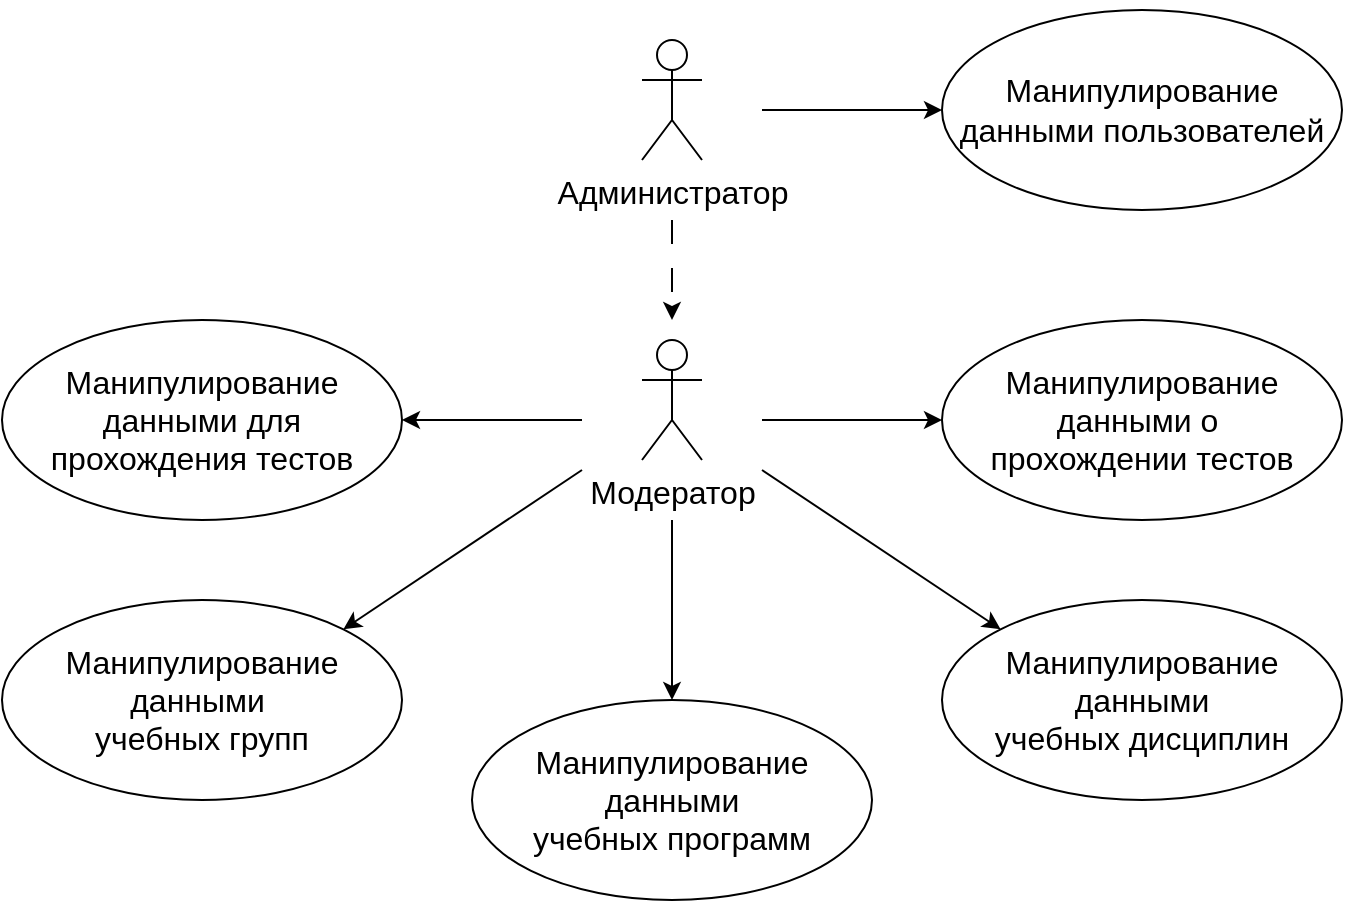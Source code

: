 <mxfile version="22.1.11" type="device" pages="2">
  <diagram name="high-level" id="cib5PJ2CwropQVvNO2wX">
    <mxGraphModel dx="1115" dy="574" grid="1" gridSize="10" guides="1" tooltips="1" connect="1" arrows="1" fold="1" page="1" pageScale="1" pageWidth="827" pageHeight="1169" math="0" shadow="0">
      <root>
        <mxCell id="0" />
        <mxCell id="1" parent="0" />
        <mxCell id="2crKL-JMs4ScqbG3693G-21" style="rounded=0;orthogonalLoop=1;jettySize=auto;html=1;exitX=1;exitY=0.5;exitDx=0;exitDy=0;entryX=0;entryY=0.5;entryDx=0;entryDy=0;" edge="1" parent="1" source="2crKL-JMs4ScqbG3693G-20" target="2crKL-JMs4ScqbG3693G-13">
          <mxGeometry relative="1" as="geometry" />
        </mxCell>
        <mxCell id="2crKL-JMs4ScqbG3693G-22" style="rounded=0;orthogonalLoop=1;jettySize=auto;html=1;exitX=0;exitY=0.5;exitDx=0;exitDy=0;entryX=1;entryY=0.5;entryDx=0;entryDy=0;" edge="1" parent="1" source="2crKL-JMs4ScqbG3693G-20" target="2crKL-JMs4ScqbG3693G-12">
          <mxGeometry relative="1" as="geometry" />
        </mxCell>
        <mxCell id="2crKL-JMs4ScqbG3693G-23" style="rounded=0;orthogonalLoop=1;jettySize=auto;html=1;exitX=0;exitY=0.75;exitDx=0;exitDy=0;entryX=1;entryY=0;entryDx=0;entryDy=0;" edge="1" parent="1" source="2crKL-JMs4ScqbG3693G-20" target="2crKL-JMs4ScqbG3693G-11">
          <mxGeometry relative="1" as="geometry" />
        </mxCell>
        <mxCell id="2crKL-JMs4ScqbG3693G-24" style="rounded=0;orthogonalLoop=1;jettySize=auto;html=1;exitX=1;exitY=0.75;exitDx=0;exitDy=0;entryX=0;entryY=0;entryDx=0;entryDy=0;" edge="1" parent="1" source="2crKL-JMs4ScqbG3693G-20" target="2crKL-JMs4ScqbG3693G-9">
          <mxGeometry relative="1" as="geometry" />
        </mxCell>
        <mxCell id="2crKL-JMs4ScqbG3693G-25" style="rounded=0;orthogonalLoop=1;jettySize=auto;html=1;exitX=0.5;exitY=1;exitDx=0;exitDy=0;entryX=0.5;entryY=0;entryDx=0;entryDy=0;" edge="1" parent="1" source="2crKL-JMs4ScqbG3693G-20" target="2crKL-JMs4ScqbG3693G-10">
          <mxGeometry relative="1" as="geometry" />
        </mxCell>
        <mxCell id="2crKL-JMs4ScqbG3693G-20" value="" style="rounded=0;whiteSpace=wrap;html=1;strokeColor=none;fillColor=none;" vertex="1" parent="1">
          <mxGeometry x="320" y="210" width="90" height="100" as="geometry" />
        </mxCell>
        <mxCell id="2crKL-JMs4ScqbG3693G-1" value="Администратор" style="shape=umlActor;verticalLabelPosition=bottom;verticalAlign=top;html=1;outlineConnect=0;fontSize=16;" vertex="1" parent="1">
          <mxGeometry x="350" y="70" width="30" height="60" as="geometry" />
        </mxCell>
        <mxCell id="2crKL-JMs4ScqbG3693G-2" value="Модератор&lt;br style=&quot;font-size: 16px;&quot;&gt;" style="shape=umlActor;verticalLabelPosition=bottom;verticalAlign=top;html=1;outlineConnect=0;fontSize=16;" vertex="1" parent="1">
          <mxGeometry x="350" y="220" width="30" height="60" as="geometry" />
        </mxCell>
        <mxCell id="2crKL-JMs4ScqbG3693G-8" value="Манипулирование&lt;br style=&quot;font-size: 16px;&quot;&gt;данными пользователей" style="ellipse;whiteSpace=wrap;html=1;fontSize=16;" vertex="1" parent="1">
          <mxGeometry x="500" y="55" width="200" height="100" as="geometry" />
        </mxCell>
        <mxCell id="2crKL-JMs4ScqbG3693G-9" value="Манипулирование данными &lt;br style=&quot;font-size: 16px;&quot;&gt;учебных дисциплин" style="ellipse;whiteSpace=wrap;html=1;fontSize=16;" vertex="1" parent="1">
          <mxGeometry x="500" y="350" width="200" height="100" as="geometry" />
        </mxCell>
        <mxCell id="2crKL-JMs4ScqbG3693G-10" value="Манипулирование&lt;br style=&quot;font-size: 16px;&quot;&gt;данными&lt;br style=&quot;font-size: 16px;&quot;&gt;учебных программ" style="ellipse;whiteSpace=wrap;html=1;fontSize=16;" vertex="1" parent="1">
          <mxGeometry x="265" y="400" width="200" height="100" as="geometry" />
        </mxCell>
        <mxCell id="2crKL-JMs4ScqbG3693G-11" value="Манипулирование&lt;br style=&quot;font-size: 16px;&quot;&gt;данными&amp;nbsp;&lt;br style=&quot;font-size: 16px;&quot;&gt;учебных групп" style="ellipse;whiteSpace=wrap;html=1;fontSize=16;" vertex="1" parent="1">
          <mxGeometry x="30" y="350" width="200" height="100" as="geometry" />
        </mxCell>
        <mxCell id="2crKL-JMs4ScqbG3693G-12" value="Манипулирование&lt;br style=&quot;font-size: 16px;&quot;&gt;данными для&lt;br style=&quot;font-size: 16px;&quot;&gt;прохождения тестов" style="ellipse;whiteSpace=wrap;html=1;fontSize=16;" vertex="1" parent="1">
          <mxGeometry x="30" y="210" width="200" height="100" as="geometry" />
        </mxCell>
        <mxCell id="2crKL-JMs4ScqbG3693G-13" value="Манипулирование&lt;br style=&quot;font-size: 16px;&quot;&gt;данными о&amp;nbsp;&lt;br style=&quot;font-size: 16px;&quot;&gt;прохождении тестов" style="ellipse;whiteSpace=wrap;html=1;fontSize=16;" vertex="1" parent="1">
          <mxGeometry x="500" y="210" width="200" height="100" as="geometry" />
        </mxCell>
        <mxCell id="2crKL-JMs4ScqbG3693G-27" style="edgeStyle=orthogonalEdgeStyle;rounded=0;orthogonalLoop=1;jettySize=auto;html=1;exitX=1;exitY=0.5;exitDx=0;exitDy=0;entryX=0;entryY=0.5;entryDx=0;entryDy=0;" edge="1" parent="1" source="2crKL-JMs4ScqbG3693G-26" target="2crKL-JMs4ScqbG3693G-8">
          <mxGeometry relative="1" as="geometry" />
        </mxCell>
        <mxCell id="2crKL-JMs4ScqbG3693G-28" style="edgeStyle=orthogonalEdgeStyle;rounded=0;orthogonalLoop=1;jettySize=auto;html=1;exitX=0.5;exitY=1;exitDx=0;exitDy=0;entryX=0.5;entryY=0;entryDx=0;entryDy=0;dashed=1;dashPattern=12 12;" edge="1" parent="1" source="2crKL-JMs4ScqbG3693G-26" target="2crKL-JMs4ScqbG3693G-20">
          <mxGeometry relative="1" as="geometry" />
        </mxCell>
        <mxCell id="2crKL-JMs4ScqbG3693G-26" value="" style="rounded=0;whiteSpace=wrap;html=1;strokeColor=none;fillColor=none;" vertex="1" parent="1">
          <mxGeometry x="320" y="50" width="90" height="110" as="geometry" />
        </mxCell>
      </root>
    </mxGraphModel>
  </diagram>
  <diagram id="1o5aqMfxNB5iiCO4z9xK" name="low-level">
    <mxGraphModel dx="1942" dy="574" grid="1" gridSize="10" guides="1" tooltips="1" connect="1" arrows="1" fold="1" page="1" pageScale="1" pageWidth="827" pageHeight="1169" math="0" shadow="0">
      <root>
        <mxCell id="0" />
        <mxCell id="1" parent="0" />
        <mxCell id="S-zSzb3fmsarwrsJ9CsU-1" value="" style="rounded=0;whiteSpace=wrap;html=1;strokeColor=none;fillColor=none;fontSize=16;" vertex="1" parent="1">
          <mxGeometry x="70" y="280" width="90" height="100" as="geometry" />
        </mxCell>
        <mxCell id="S-zSzb3fmsarwrsJ9CsU-2" value="" style="rounded=0;whiteSpace=wrap;html=1;strokeColor=none;fillColor=none;fontSize=16;" vertex="1" parent="1">
          <mxGeometry x="300" y="280" width="90" height="100" as="geometry" />
        </mxCell>
        <mxCell id="S-zSzb3fmsarwrsJ9CsU-3" value="" style="rounded=0;whiteSpace=wrap;html=1;strokeColor=none;fillColor=none;fontSize=16;" vertex="1" parent="1">
          <mxGeometry x="530" y="280" width="90" height="100" as="geometry" />
        </mxCell>
        <mxCell id="imMNVOUCiUN2tvT2xrhB-1" value="Студент" style="shape=umlActor;verticalLabelPosition=bottom;verticalAlign=top;html=1;outlineConnect=0;fontSize=16;" vertex="1" parent="1">
          <mxGeometry x="330" y="290" width="30" height="60" as="geometry" />
        </mxCell>
        <mxCell id="imMNVOUCiUN2tvT2xrhB-2" value="Преподаватель" style="shape=umlActor;verticalLabelPosition=bottom;verticalAlign=top;html=1;outlineConnect=0;fontSize=16;" vertex="1" parent="1">
          <mxGeometry x="100" y="290" width="30" height="60" as="geometry" />
        </mxCell>
        <mxCell id="imMNVOUCiUN2tvT2xrhB-3" value="Психолог" style="shape=umlActor;verticalLabelPosition=bottom;verticalAlign=top;html=1;outlineConnect=0;fontSize=16;" vertex="1" parent="1">
          <mxGeometry x="560" y="290" width="30" height="60" as="geometry" />
        </mxCell>
        <mxCell id="kF84HfVl--6pZ5xPcGjr-1" value="Создание психологических&lt;br&gt;тестов" style="ellipse;whiteSpace=wrap;html=1;fontSize=16;" vertex="1" parent="1">
          <mxGeometry x="650" y="190" width="200" height="100" as="geometry" />
        </mxCell>
        <mxCell id="kF84HfVl--6pZ5xPcGjr-2" value="Создание&lt;br&gt;учебных тестов" style="ellipse;whiteSpace=wrap;html=1;fontSize=16;" vertex="1" parent="1">
          <mxGeometry x="-160" y="190" width="200" height="100" as="geometry" />
        </mxCell>
        <mxCell id="kF84HfVl--6pZ5xPcGjr-4" value="Проверка психологических &lt;br&gt;тестов" style="ellipse;whiteSpace=wrap;html=1;fontSize=16;" vertex="1" parent="1">
          <mxGeometry x="650" y="380" width="200" height="100" as="geometry" />
        </mxCell>
        <mxCell id="kF84HfVl--6pZ5xPcGjr-5" value="Проверка&lt;br&gt;учебных тестов" style="ellipse;whiteSpace=wrap;html=1;fontSize=16;" vertex="1" parent="1">
          <mxGeometry x="-160" y="380" width="200" height="100" as="geometry" />
        </mxCell>
        <mxCell id="kF84HfVl--6pZ5xPcGjr-7" value="Просмотр результатов&lt;br&gt;психологического&lt;br&gt;тестирования" style="ellipse;whiteSpace=wrap;html=1;fontSize=16;" vertex="1" parent="1">
          <mxGeometry x="130" y="80" width="200" height="100" as="geometry" />
        </mxCell>
        <mxCell id="kF84HfVl--6pZ5xPcGjr-8" value="Просмотр результатов&lt;br&gt;учебного&lt;br&gt;тестирования" style="ellipse;whiteSpace=wrap;html=1;fontSize=16;" vertex="1" parent="1">
          <mxGeometry x="360" y="80" width="200" height="100" as="geometry" />
        </mxCell>
        <mxCell id="S-zSzb3fmsarwrsJ9CsU-8" style="rounded=0;orthogonalLoop=1;jettySize=auto;html=1;exitX=0.75;exitY=0;exitDx=0;exitDy=0;entryX=0.5;entryY=1;entryDx=0;entryDy=0;" edge="1" parent="1" source="S-zSzb3fmsarwrsJ9CsU-1" target="kF84HfVl--6pZ5xPcGjr-7">
          <mxGeometry relative="1" as="geometry" />
        </mxCell>
        <mxCell id="S-zSzb3fmsarwrsJ9CsU-9" style="rounded=0;orthogonalLoop=1;jettySize=auto;html=1;exitX=0.75;exitY=0;exitDx=0;exitDy=0;entryX=0.5;entryY=1;entryDx=0;entryDy=0;" edge="1" parent="1" source="S-zSzb3fmsarwrsJ9CsU-1" target="kF84HfVl--6pZ5xPcGjr-8">
          <mxGeometry relative="1" as="geometry" />
        </mxCell>
        <mxCell id="S-zSzb3fmsarwrsJ9CsU-10" style="rounded=0;orthogonalLoop=1;jettySize=auto;html=1;exitX=0;exitY=0;exitDx=0;exitDy=0;entryX=1;entryY=0.5;entryDx=0;entryDy=0;" edge="1" parent="1" source="S-zSzb3fmsarwrsJ9CsU-1" target="kF84HfVl--6pZ5xPcGjr-2">
          <mxGeometry relative="1" as="geometry" />
        </mxCell>
        <mxCell id="S-zSzb3fmsarwrsJ9CsU-11" style="rounded=0;orthogonalLoop=1;jettySize=auto;html=1;exitX=0;exitY=1;exitDx=0;exitDy=0;entryX=1;entryY=0.5;entryDx=0;entryDy=0;" edge="1" parent="1" source="S-zSzb3fmsarwrsJ9CsU-1" target="kF84HfVl--6pZ5xPcGjr-5">
          <mxGeometry relative="1" as="geometry" />
        </mxCell>
        <mxCell id="S-zSzb3fmsarwrsJ9CsU-16" style="rounded=0;orthogonalLoop=1;jettySize=auto;html=1;exitX=1;exitY=1;exitDx=0;exitDy=0;entryX=0;entryY=0;entryDx=0;entryDy=0;" edge="1" parent="1" source="S-zSzb3fmsarwrsJ9CsU-1" target="S-zSzb3fmsarwrsJ9CsU-15">
          <mxGeometry relative="1" as="geometry" />
        </mxCell>
        <mxCell id="S-zSzb3fmsarwrsJ9CsU-13" style="rounded=0;orthogonalLoop=1;jettySize=auto;html=1;exitX=0.75;exitY=0;exitDx=0;exitDy=0;entryX=0.5;entryY=1;entryDx=0;entryDy=0;" edge="1" parent="1" source="S-zSzb3fmsarwrsJ9CsU-2" target="kF84HfVl--6pZ5xPcGjr-8">
          <mxGeometry relative="1" as="geometry" />
        </mxCell>
        <mxCell id="S-zSzb3fmsarwrsJ9CsU-14" style="rounded=0;orthogonalLoop=1;jettySize=auto;html=1;exitX=0.25;exitY=0;exitDx=0;exitDy=0;entryX=0.5;entryY=1;entryDx=0;entryDy=0;" edge="1" parent="1" source="S-zSzb3fmsarwrsJ9CsU-2" target="kF84HfVl--6pZ5xPcGjr-7">
          <mxGeometry relative="1" as="geometry" />
        </mxCell>
        <mxCell id="S-zSzb3fmsarwrsJ9CsU-19" style="rounded=0;orthogonalLoop=1;jettySize=auto;html=1;exitX=0;exitY=1;exitDx=0;exitDy=0;entryX=0.5;entryY=0;entryDx=0;entryDy=0;" edge="1" parent="1" source="S-zSzb3fmsarwrsJ9CsU-2" target="S-zSzb3fmsarwrsJ9CsU-18">
          <mxGeometry relative="1" as="geometry" />
        </mxCell>
        <mxCell id="S-zSzb3fmsarwrsJ9CsU-21" style="rounded=0;orthogonalLoop=1;jettySize=auto;html=1;exitX=1;exitY=1;exitDx=0;exitDy=0;entryX=0.5;entryY=0;entryDx=0;entryDy=0;" edge="1" parent="1" source="S-zSzb3fmsarwrsJ9CsU-2" target="S-zSzb3fmsarwrsJ9CsU-20">
          <mxGeometry relative="1" as="geometry" />
        </mxCell>
        <mxCell id="S-zSzb3fmsarwrsJ9CsU-4" style="rounded=0;orthogonalLoop=1;jettySize=auto;html=1;exitX=1;exitY=0;exitDx=0;exitDy=0;entryX=0;entryY=0.5;entryDx=0;entryDy=0;" edge="1" parent="1" source="S-zSzb3fmsarwrsJ9CsU-3" target="kF84HfVl--6pZ5xPcGjr-1">
          <mxGeometry relative="1" as="geometry" />
        </mxCell>
        <mxCell id="S-zSzb3fmsarwrsJ9CsU-5" style="rounded=0;orthogonalLoop=1;jettySize=auto;html=1;exitX=1;exitY=1;exitDx=0;exitDy=0;entryX=0;entryY=0.5;entryDx=0;entryDy=0;" edge="1" parent="1" source="S-zSzb3fmsarwrsJ9CsU-3" target="kF84HfVl--6pZ5xPcGjr-4">
          <mxGeometry relative="1" as="geometry" />
        </mxCell>
        <mxCell id="S-zSzb3fmsarwrsJ9CsU-6" style="rounded=0;orthogonalLoop=1;jettySize=auto;html=1;exitX=0.25;exitY=0;exitDx=0;exitDy=0;entryX=0.5;entryY=1;entryDx=0;entryDy=0;" edge="1" parent="1" source="S-zSzb3fmsarwrsJ9CsU-3" target="kF84HfVl--6pZ5xPcGjr-8">
          <mxGeometry relative="1" as="geometry" />
        </mxCell>
        <mxCell id="S-zSzb3fmsarwrsJ9CsU-7" style="rounded=0;orthogonalLoop=1;jettySize=auto;html=1;exitX=0.25;exitY=0;exitDx=0;exitDy=0;entryX=0.5;entryY=1;entryDx=0;entryDy=0;" edge="1" parent="1" source="S-zSzb3fmsarwrsJ9CsU-3" target="kF84HfVl--6pZ5xPcGjr-7">
          <mxGeometry relative="1" as="geometry" />
        </mxCell>
        <mxCell id="S-zSzb3fmsarwrsJ9CsU-17" style="rounded=0;orthogonalLoop=1;jettySize=auto;html=1;exitX=0;exitY=1;exitDx=0;exitDy=0;entryX=1;entryY=0;entryDx=0;entryDy=0;" edge="1" parent="1" source="S-zSzb3fmsarwrsJ9CsU-3" target="S-zSzb3fmsarwrsJ9CsU-15">
          <mxGeometry relative="1" as="geometry" />
        </mxCell>
        <mxCell id="S-zSzb3fmsarwrsJ9CsU-15" value="Просмотр сведений&lt;br&gt;о студентах" style="ellipse;whiteSpace=wrap;html=1;fontSize=16;" vertex="1" parent="1">
          <mxGeometry x="245" y="450" width="200" height="100" as="geometry" />
        </mxCell>
        <mxCell id="S-zSzb3fmsarwrsJ9CsU-18" value="Выполнение&lt;br&gt;учебных тестов" style="ellipse;whiteSpace=wrap;html=1;fontSize=16;" vertex="1" parent="1">
          <mxGeometry x="15" y="500" width="200" height="100" as="geometry" />
        </mxCell>
        <mxCell id="S-zSzb3fmsarwrsJ9CsU-20" value="Выполнение&lt;br&gt;психологических тестов" style="ellipse;whiteSpace=wrap;html=1;fontSize=16;" vertex="1" parent="1">
          <mxGeometry x="475" y="500" width="200" height="100" as="geometry" />
        </mxCell>
      </root>
    </mxGraphModel>
  </diagram>
</mxfile>
